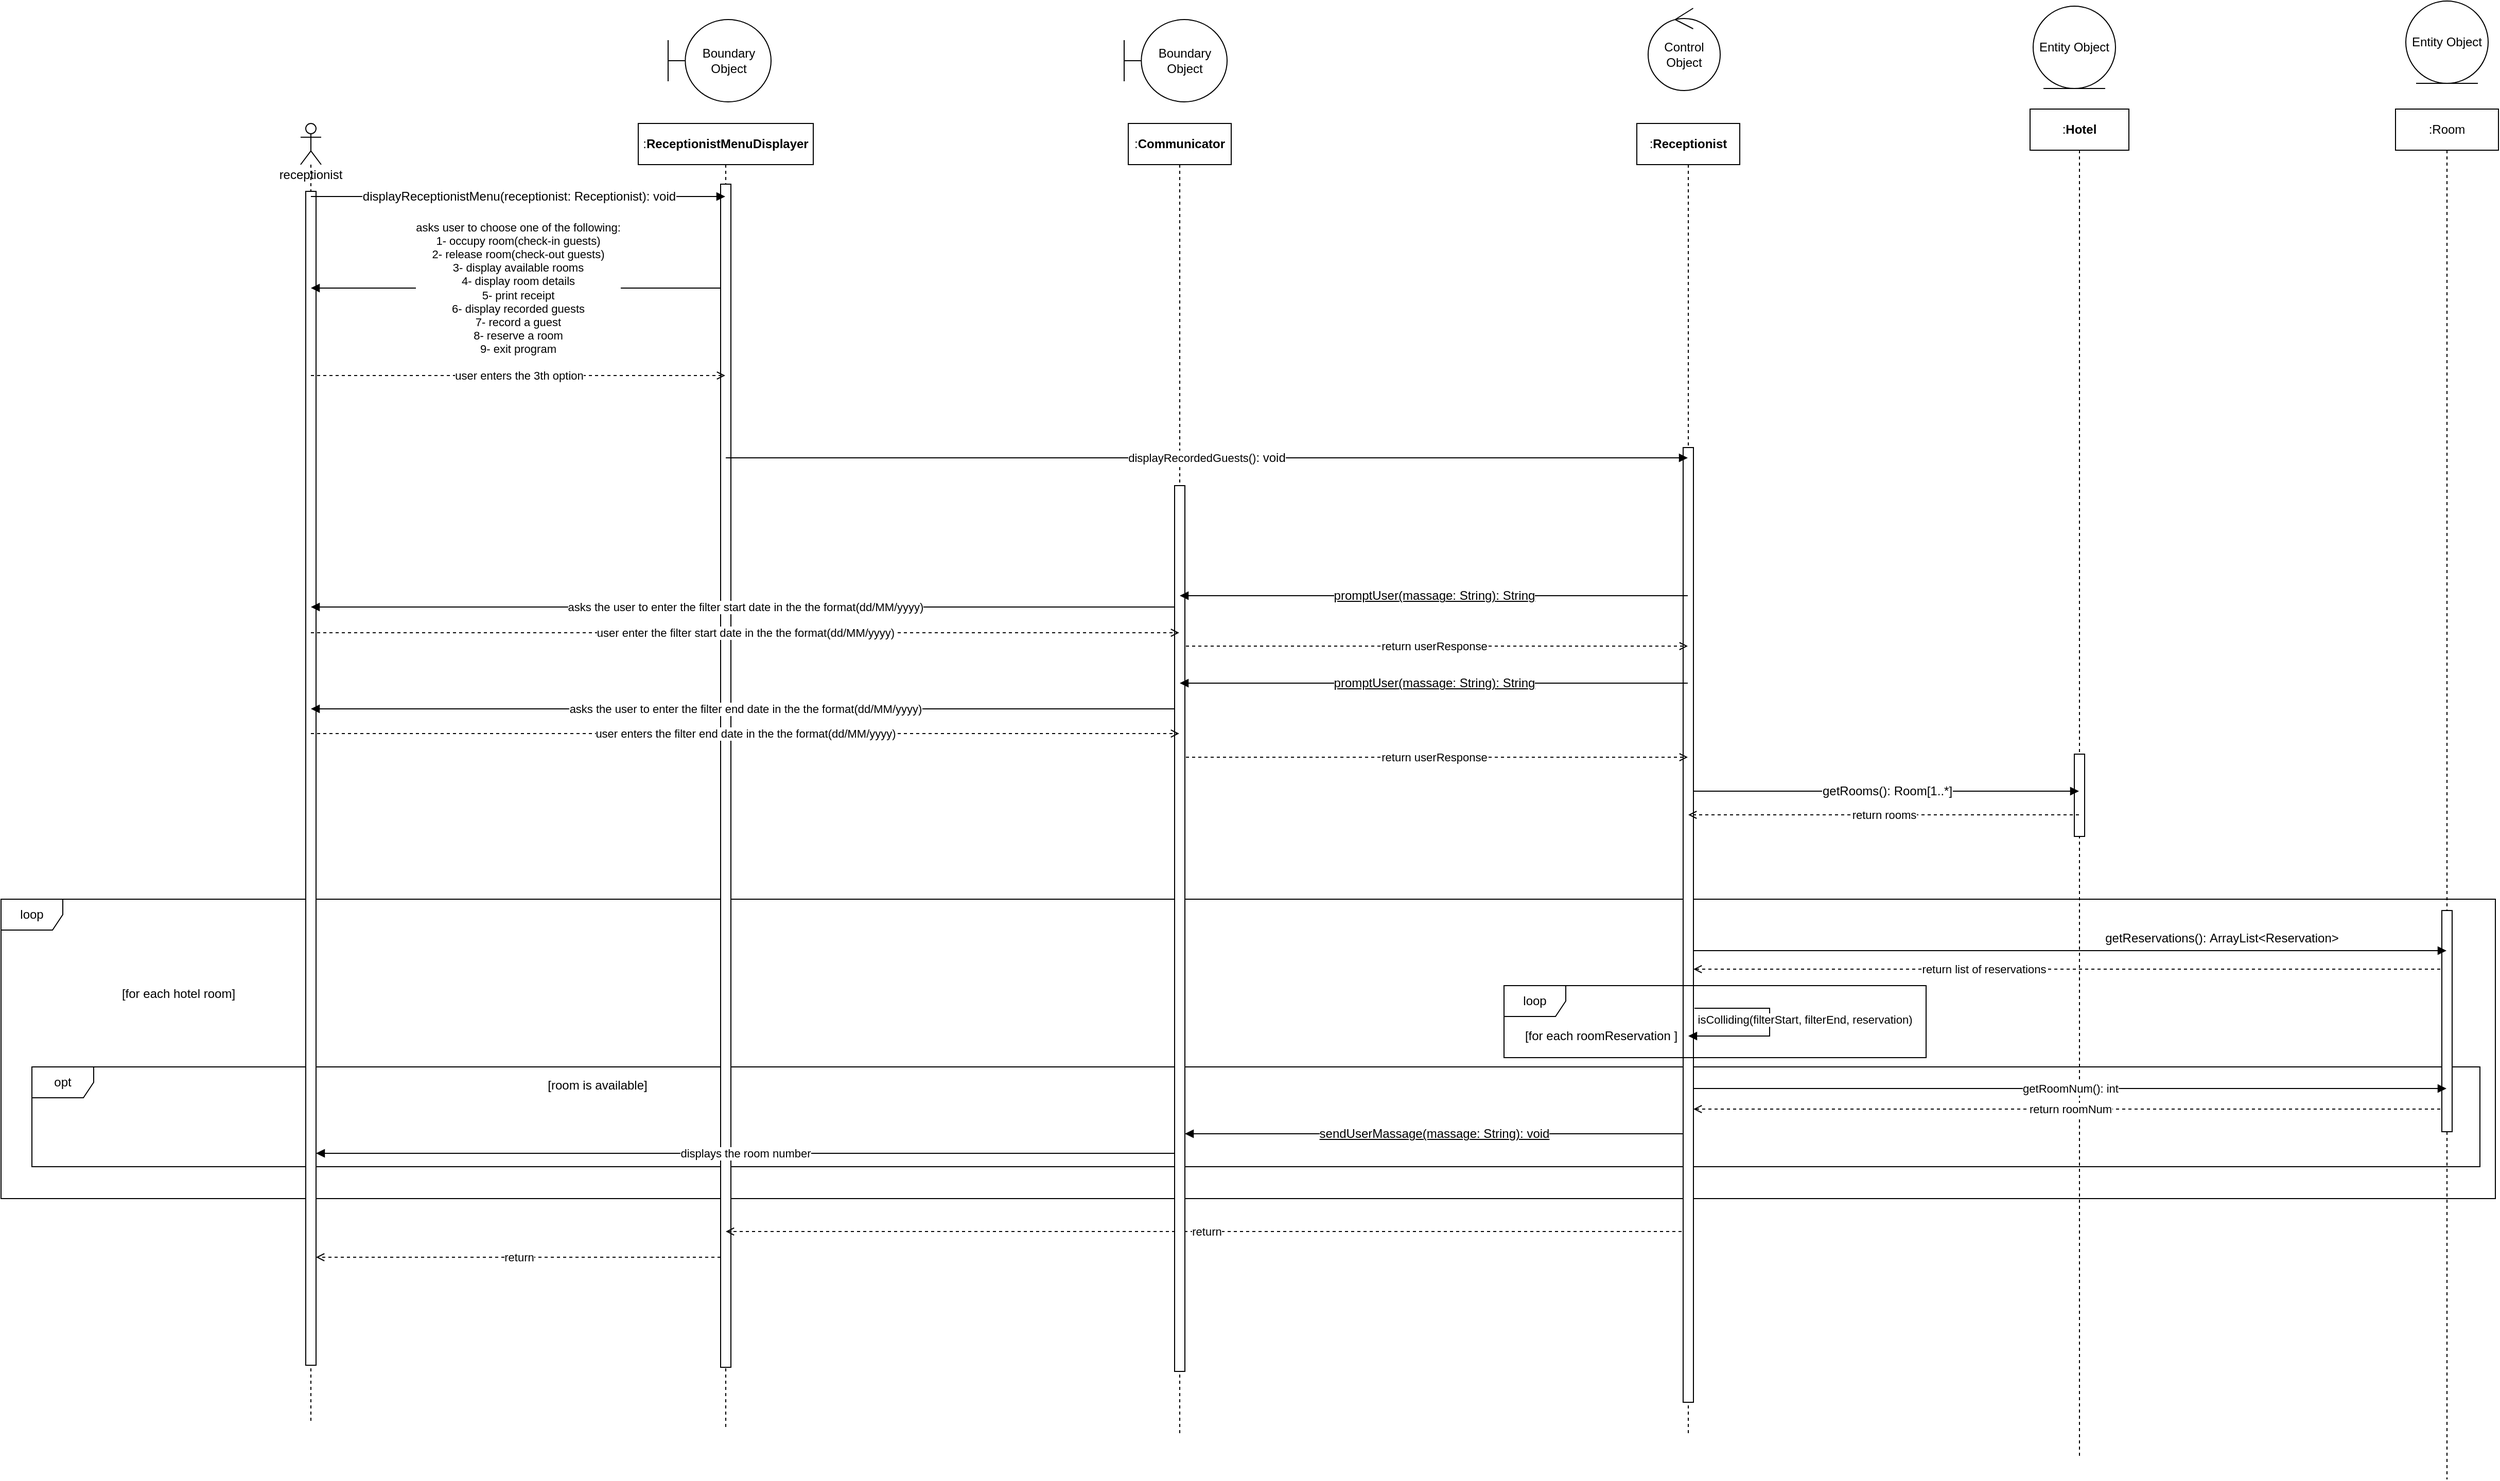 <mxfile version="20.2.3" type="device"><diagram id="dFAAl6t6QIHO_6dN-3qA" name="Page-1"><mxGraphModel dx="1978" dy="1805" grid="0" gridSize="10" guides="1" tooltips="1" connect="1" arrows="1" fold="1" page="0" pageScale="1" pageWidth="827" pageHeight="1169" math="0" shadow="0"><root><mxCell id="0"/><mxCell id="1" parent="0"/><mxCell id="ylGAPLK5L5tSMrjIp1dT-48" value="loop" style="shape=umlFrame;whiteSpace=wrap;html=1;" parent="1" vertex="1"><mxGeometry x="-365" y="230" width="2423" height="291" as="geometry"/></mxCell><mxCell id="l93QUVhdxhZKVWqLAUb6-14" value="" style="group" vertex="1" connectable="0" parent="1"><mxGeometry x="-335" y="393" width="2378" height="97" as="geometry"/></mxCell><mxCell id="l93QUVhdxhZKVWqLAUb6-11" value="opt" style="shape=umlFrame;whiteSpace=wrap;html=1;" vertex="1" parent="l93QUVhdxhZKVWqLAUb6-14"><mxGeometry width="2378" height="97.0" as="geometry"/></mxCell><mxCell id="l93QUVhdxhZKVWqLAUb6-12" value="[room is available]" style="text;html=1;align=center;verticalAlign=middle;resizable=0;points=[];autosize=1;strokeColor=none;fillColor=none;" vertex="1" parent="l93QUVhdxhZKVWqLAUb6-14"><mxGeometry x="491.453" y="5.239" width="115" height="26" as="geometry"/></mxCell><mxCell id="v7xhJGtDUIVpqHfvsUYS-1" value="receptionist" style="shape=umlLifeline;participant=umlActor;perimeter=lifelinePerimeter;whiteSpace=wrap;html=1;container=1;collapsible=0;recursiveResize=0;verticalAlign=top;spacingTop=36;outlineConnect=0;" parent="1" vertex="1"><mxGeometry x="-74" y="-524" width="20" height="1264" as="geometry"/></mxCell><mxCell id="v7xhJGtDUIVpqHfvsUYS-61" value="" style="html=1;points=[];perimeter=orthogonalPerimeter;" parent="v7xhJGtDUIVpqHfvsUYS-1" vertex="1"><mxGeometry x="5" y="66" width="10" height="1141" as="geometry"/></mxCell><mxCell id="v7xhJGtDUIVpqHfvsUYS-8" value="asks user to&amp;nbsp;choose one of the following:&lt;br&gt;1- occupy room(check-in guests)&lt;br&gt;2- release room(check-out guests)&lt;br&gt;3- display available rooms&lt;br&gt;4- display room details&lt;br&gt;5- print receipt&lt;br&gt;6- display recorded guests&lt;br&gt;7- record a guest&lt;br&gt;8- reserve a room&lt;br&gt;9- exit program" style="edgeStyle=none;rounded=0;orthogonalLoop=1;jettySize=auto;html=1;endArrow=block;endFill=1;" parent="1" source="v7xhJGtDUIVpqHfvsUYS-2" target="v7xhJGtDUIVpqHfvsUYS-1" edge="1"><mxGeometry relative="1" as="geometry"><Array as="points"><mxPoint x="108" y="-364"/></Array></mxGeometry></mxCell><mxCell id="v7xhJGtDUIVpqHfvsUYS-2" value=":&lt;span style=&quot;font-weight: 700;&quot;&gt;ReceptionistMenuDisplayer&lt;/span&gt;" style="shape=umlLifeline;perimeter=lifelinePerimeter;whiteSpace=wrap;html=1;container=1;collapsible=0;recursiveResize=0;outlineConnect=0;" parent="1" vertex="1"><mxGeometry x="254" y="-524" width="170" height="1268" as="geometry"/></mxCell><mxCell id="v7xhJGtDUIVpqHfvsUYS-62" value="" style="html=1;points=[];perimeter=orthogonalPerimeter;" parent="v7xhJGtDUIVpqHfvsUYS-2" vertex="1"><mxGeometry x="80" y="59" width="10" height="1150" as="geometry"/></mxCell><mxCell id="l93QUVhdxhZKVWqLAUb6-20" value="return" style="edgeStyle=none;rounded=0;orthogonalLoop=1;jettySize=auto;html=1;dashed=1;startArrow=none;startFill=0;endArrow=open;endFill=0;" edge="1" parent="1" source="v7xhJGtDUIVpqHfvsUYS-3" target="v7xhJGtDUIVpqHfvsUYS-2"><mxGeometry relative="1" as="geometry"><Array as="points"><mxPoint x="720" y="553"/></Array></mxGeometry></mxCell><mxCell id="v7xhJGtDUIVpqHfvsUYS-3" value=":&lt;span style=&quot;font-weight: 700;&quot;&gt;Receptionist&lt;/span&gt;" style="shape=umlLifeline;perimeter=lifelinePerimeter;whiteSpace=wrap;html=1;container=1;collapsible=0;recursiveResize=0;outlineConnect=0;" parent="1" vertex="1"><mxGeometry x="1224" y="-524" width="100" height="1276" as="geometry"/></mxCell><mxCell id="v7xhJGtDUIVpqHfvsUYS-64" value="" style="html=1;points=[];perimeter=orthogonalPerimeter;" parent="v7xhJGtDUIVpqHfvsUYS-3" vertex="1"><mxGeometry x="45" y="315" width="10" height="928" as="geometry"/></mxCell><mxCell id="ylGAPLK5L5tSMrjIp1dT-25" value="&lt;div style=&quot;text-align: left;&quot;&gt;&lt;span style=&quot;text-align: center;&quot;&gt;isColliding(filterStart, filterEnd, reservation)&lt;/span&gt;&lt;br&gt;&lt;/div&gt;" style="rounded=0;orthogonalLoop=1;jettySize=auto;html=1;endArrow=block;endFill=1;" parent="v7xhJGtDUIVpqHfvsUYS-3" target="v7xhJGtDUIVpqHfvsUYS-3" edge="1"><mxGeometry x="-0.061" y="34" relative="1" as="geometry"><Array as="points"><mxPoint x="129" y="860"/><mxPoint x="129" y="887"/><mxPoint x="90" y="887"/></Array><mxPoint x="56" y="860" as="sourcePoint"/><mxPoint x="311.25" y="893" as="targetPoint"/><mxPoint as="offset"/></mxGeometry></mxCell><mxCell id="v7xhJGtDUIVpqHfvsUYS-14" value="asks the user to enter the filter start date in the the format(dd/MM/yyyy)" style="edgeStyle=none;rounded=0;orthogonalLoop=1;jettySize=auto;html=1;endArrow=block;endFill=1;" parent="1" source="v7xhJGtDUIVpqHfvsUYS-4" target="v7xhJGtDUIVpqHfvsUYS-1" edge="1"><mxGeometry relative="1" as="geometry"><Array as="points"><mxPoint x="452" y="-54"/></Array></mxGeometry></mxCell><mxCell id="v7xhJGtDUIVpqHfvsUYS-16" value="return userResponse" style="edgeStyle=none;rounded=0;orthogonalLoop=1;jettySize=auto;html=1;dashed=1;endArrow=open;endFill=0;" parent="1" source="v7xhJGtDUIVpqHfvsUYS-4" target="v7xhJGtDUIVpqHfvsUYS-3" edge="1"><mxGeometry relative="1" as="geometry"><Array as="points"><mxPoint x="1033" y="-16"/></Array></mxGeometry></mxCell><mxCell id="v7xhJGtDUIVpqHfvsUYS-18" value="asks the user to enter the filter end date in the the format(dd/MM/yyyy)" style="edgeStyle=none;rounded=0;orthogonalLoop=1;jettySize=auto;html=1;endArrow=block;endFill=1;" parent="1" source="v7xhJGtDUIVpqHfvsUYS-4" target="v7xhJGtDUIVpqHfvsUYS-1" edge="1"><mxGeometry relative="1" as="geometry"><Array as="points"><mxPoint x="421" y="45"/></Array></mxGeometry></mxCell><mxCell id="v7xhJGtDUIVpqHfvsUYS-20" value="return userResponse" style="rounded=0;orthogonalLoop=1;jettySize=auto;html=1;dashed=1;endArrow=open;endFill=0;" parent="1" source="v7xhJGtDUIVpqHfvsUYS-4" target="v7xhJGtDUIVpqHfvsUYS-3" edge="1"><mxGeometry relative="1" as="geometry"><Array as="points"><mxPoint x="994" y="92"/></Array></mxGeometry></mxCell><mxCell id="v7xhJGtDUIVpqHfvsUYS-4" value=":&lt;span style=&quot;font-weight: 700;&quot;&gt;Communicator&lt;/span&gt;" style="shape=umlLifeline;perimeter=lifelinePerimeter;whiteSpace=wrap;html=1;container=1;collapsible=0;recursiveResize=0;outlineConnect=0;" parent="1" vertex="1"><mxGeometry x="730" y="-524" width="100" height="1273" as="geometry"/></mxCell><mxCell id="v7xhJGtDUIVpqHfvsUYS-63" value="" style="html=1;points=[];perimeter=orthogonalPerimeter;" parent="v7xhJGtDUIVpqHfvsUYS-4" vertex="1"><mxGeometry x="45" y="352" width="10" height="861" as="geometry"/></mxCell><mxCell id="v7xhJGtDUIVpqHfvsUYS-5" value=":&lt;span style=&quot;font-weight: 700;&quot;&gt;Hotel&lt;/span&gt;" style="shape=umlLifeline;perimeter=lifelinePerimeter;whiteSpace=wrap;html=1;container=1;collapsible=0;recursiveResize=0;outlineConnect=0;" parent="1" vertex="1"><mxGeometry x="1606" y="-538" width="96" height="1309" as="geometry"/></mxCell><mxCell id="l93QUVhdxhZKVWqLAUb6-6" value="" style="html=1;points=[];perimeter=orthogonalPerimeter;" vertex="1" parent="v7xhJGtDUIVpqHfvsUYS-5"><mxGeometry x="43" y="627" width="10" height="80" as="geometry"/></mxCell><mxCell id="v7xhJGtDUIVpqHfvsUYS-19" value="user enters the filter end date in the the format(dd/MM/yyyy)" style="edgeStyle=none;rounded=0;orthogonalLoop=1;jettySize=auto;html=1;endArrow=open;endFill=0;dashed=1;" parent="1" source="v7xhJGtDUIVpqHfvsUYS-1" target="v7xhJGtDUIVpqHfvsUYS-4" edge="1"><mxGeometry relative="1" as="geometry"><Array as="points"><mxPoint x="378" y="69"/></Array></mxGeometry></mxCell><mxCell id="v7xhJGtDUIVpqHfvsUYS-15" value="user enter the filter start date in the the format(dd/MM/yyyy)" style="edgeStyle=none;rounded=0;orthogonalLoop=1;jettySize=auto;html=1;endArrow=open;endFill=0;dashed=1;" parent="1" source="v7xhJGtDUIVpqHfvsUYS-1" target="v7xhJGtDUIVpqHfvsUYS-4" edge="1"><mxGeometry relative="1" as="geometry"><Array as="points"><mxPoint x="384" y="-29"/></Array></mxGeometry></mxCell><mxCell id="v7xhJGtDUIVpqHfvsUYS-9" value="user enters the 3th option" style="edgeStyle=none;rounded=0;orthogonalLoop=1;jettySize=auto;html=1;endArrow=open;endFill=0;dashed=1;" parent="1" source="v7xhJGtDUIVpqHfvsUYS-1" target="v7xhJGtDUIVpqHfvsUYS-2" edge="1"><mxGeometry relative="1" as="geometry"><Array as="points"><mxPoint x="145" y="-279"/></Array></mxGeometry></mxCell><mxCell id="v7xhJGtDUIVpqHfvsUYS-7" value="&lt;span style=&quot;font-size: 12px; text-align: left;&quot;&gt;displayReceptionistMenu(receptionist:&amp;nbsp;Receptionist):&amp;nbsp;void&lt;/span&gt;" style="rounded=0;orthogonalLoop=1;jettySize=auto;html=1;endArrow=block;endFill=1;" parent="1" source="v7xhJGtDUIVpqHfvsUYS-1" target="v7xhJGtDUIVpqHfvsUYS-2" edge="1"><mxGeometry relative="1" as="geometry"><mxPoint x="250" y="606.0" as="targetPoint"/><Array as="points"><mxPoint x="135" y="-453"/></Array></mxGeometry></mxCell><mxCell id="v7xhJGtDUIVpqHfvsUYS-13" value="&lt;span style=&quot;font-size: 12px; text-align: left; text-decoration-line: underline;&quot;&gt;promptUser(massage:&amp;nbsp;String):&amp;nbsp;String&lt;/span&gt;" style="edgeStyle=none;rounded=0;orthogonalLoop=1;jettySize=auto;html=1;endArrow=block;endFill=1;" parent="1" source="v7xhJGtDUIVpqHfvsUYS-3" target="v7xhJGtDUIVpqHfvsUYS-4" edge="1"><mxGeometry relative="1" as="geometry"><Array as="points"><mxPoint x="1063" y="-65"/></Array></mxGeometry></mxCell><mxCell id="v7xhJGtDUIVpqHfvsUYS-17" value="&lt;span style=&quot;font-size: 12px; text-align: left; text-decoration-line: underline;&quot;&gt;promptUser(massage:&amp;nbsp;String):&amp;nbsp;String&lt;/span&gt;" style="edgeStyle=none;rounded=0;orthogonalLoop=1;jettySize=auto;html=1;endArrow=block;endFill=1;" parent="1" source="v7xhJGtDUIVpqHfvsUYS-3" target="v7xhJGtDUIVpqHfvsUYS-4" edge="1"><mxGeometry relative="1" as="geometry"><Array as="points"><mxPoint x="1192" y="20"/><mxPoint x="942" y="20"/></Array></mxGeometry></mxCell><mxCell id="v7xhJGtDUIVpqHfvsUYS-10" value="&lt;span style=&quot;text-align: left;&quot;&gt;displayRecordedGuests()&lt;span style=&quot;font-size: 12px;&quot;&gt;: void&lt;/span&gt;&lt;/span&gt;" style="edgeStyle=none;rounded=0;orthogonalLoop=1;jettySize=auto;html=1;endArrow=none;endFill=0;startArrow=block;startFill=1;" parent="1" source="v7xhJGtDUIVpqHfvsUYS-3" target="v7xhJGtDUIVpqHfvsUYS-2" edge="1"><mxGeometry relative="1" as="geometry"><Array as="points"><mxPoint x="743" y="-199"/></Array></mxGeometry></mxCell><mxCell id="v7xhJGtDUIVpqHfvsUYS-67" value="Boundary Object" style="shape=umlBoundary;whiteSpace=wrap;html=1;" parent="1" vertex="1"><mxGeometry x="283" y="-625" width="100" height="80" as="geometry"/></mxCell><mxCell id="v7xhJGtDUIVpqHfvsUYS-68" value="Boundary Object" style="shape=umlBoundary;whiteSpace=wrap;html=1;" parent="1" vertex="1"><mxGeometry x="726" y="-625" width="100" height="80" as="geometry"/></mxCell><mxCell id="v7xhJGtDUIVpqHfvsUYS-69" value="Control Object" style="ellipse;shape=umlControl;whiteSpace=wrap;html=1;" parent="1" vertex="1"><mxGeometry x="1235" y="-636" width="70" height="80" as="geometry"/></mxCell><mxCell id="v7xhJGtDUIVpqHfvsUYS-70" value="Entity Object" style="ellipse;shape=umlEntity;whiteSpace=wrap;html=1;" parent="1" vertex="1"><mxGeometry x="1609" y="-638" width="80" height="80" as="geometry"/></mxCell><mxCell id="ylGAPLK5L5tSMrjIp1dT-42" value="return list of reservations" style="edgeStyle=none;rounded=0;orthogonalLoop=1;jettySize=auto;html=1;endArrow=open;endFill=0;dashed=1;" parent="1" source="l93QUVhdxhZKVWqLAUb6-7" edge="1" target="v7xhJGtDUIVpqHfvsUYS-64"><mxGeometry x="0.229" relative="1" as="geometry"><Array as="points"><mxPoint x="1573" y="298"/></Array><mxPoint x="1598" y="293" as="sourcePoint"/><mxPoint x="1287" y="310" as="targetPoint"/><mxPoint as="offset"/></mxGeometry></mxCell><mxCell id="l93QUVhdxhZKVWqLAUb6-1" value="&lt;span style=&quot;font-size: 12px; text-align: left;&quot;&gt;getRooms():&amp;nbsp;Room[1..*]&lt;/span&gt;" style="rounded=0;orthogonalLoop=1;jettySize=auto;html=1;startArrow=none;startFill=0;endArrow=block;endFill=1;" edge="1" parent="1" source="v7xhJGtDUIVpqHfvsUYS-64" target="v7xhJGtDUIVpqHfvsUYS-5"><mxGeometry relative="1" as="geometry"><Array as="points"><mxPoint x="1539" y="125"/></Array></mxGeometry></mxCell><mxCell id="l93QUVhdxhZKVWqLAUb6-2" value="return rooms" style="edgeStyle=none;rounded=0;orthogonalLoop=1;jettySize=auto;html=1;startArrow=none;startFill=0;endArrow=open;endFill=0;dashed=1;" edge="1" parent="1" source="v7xhJGtDUIVpqHfvsUYS-5" target="v7xhJGtDUIVpqHfvsUYS-3"><mxGeometry relative="1" as="geometry"><Array as="points"><mxPoint x="1533" y="148"/></Array></mxGeometry></mxCell><mxCell id="l93QUVhdxhZKVWqLAUb6-4" value="" style="group" vertex="1" connectable="0" parent="1"><mxGeometry x="1082" y="314" width="423.0" height="70" as="geometry"/></mxCell><mxCell id="l93QUVhdxhZKVWqLAUb6-8" value="" style="group" vertex="1" connectable="0" parent="l93QUVhdxhZKVWqLAUb6-4"><mxGeometry x="13" width="410" height="70" as="geometry"/></mxCell><mxCell id="ylGAPLK5L5tSMrjIp1dT-47" value="loop" style="shape=umlFrame;whiteSpace=wrap;html=1;" parent="l93QUVhdxhZKVWqLAUb6-8" vertex="1"><mxGeometry width="410.0" height="70" as="geometry"/></mxCell><mxCell id="ylGAPLK5L5tSMrjIp1dT-26" value="[for each roomReservation ]" style="text;html=1;align=center;verticalAlign=middle;resizable=0;points=[];autosize=1;strokeColor=none;fillColor=none;" parent="l93QUVhdxhZKVWqLAUb6-8" vertex="1"><mxGeometry x="10.661" y="36.002" width="166" height="26" as="geometry"/></mxCell><mxCell id="l93QUVhdxhZKVWqLAUb6-19" value="return roomNum" style="rounded=0;orthogonalLoop=1;jettySize=auto;html=1;startArrow=none;startFill=0;endArrow=open;endFill=0;dashed=1;" edge="1" parent="1" source="l93QUVhdxhZKVWqLAUb6-7" target="v7xhJGtDUIVpqHfvsUYS-64"><mxGeometry relative="1" as="geometry"><Array as="points"><mxPoint x="1635" y="434"/></Array></mxGeometry></mxCell><mxCell id="l93QUVhdxhZKVWqLAUb6-7" value=":Room" style="shape=umlLifeline;perimeter=lifelinePerimeter;whiteSpace=wrap;html=1;container=1;collapsible=0;recursiveResize=0;outlineConnect=0;" vertex="1" parent="1"><mxGeometry x="1961" y="-538" width="100" height="1332" as="geometry"/></mxCell><mxCell id="l93QUVhdxhZKVWqLAUb6-15" value="" style="html=1;points=[];perimeter=orthogonalPerimeter;" vertex="1" parent="l93QUVhdxhZKVWqLAUb6-7"><mxGeometry x="45" y="779" width="10" height="215" as="geometry"/></mxCell><mxCell id="ylGAPLK5L5tSMrjIp1dT-43" value="&lt;div style=&quot;text-align: center;&quot;&gt;&lt;span style=&quot;text-align: left;&quot;&gt;&lt;span style=&quot;font-size: 12px;&quot;&gt;getReservations():&amp;nbsp;&lt;/span&gt;&lt;/span&gt;&lt;span style=&quot;font-size: 12px;&quot;&gt;ArrayList&amp;lt;Reservation&amp;gt;&lt;/span&gt;&lt;/div&gt;" style="rounded=0;orthogonalLoop=1;jettySize=auto;html=1;endArrow=block;endFill=1;" parent="1" source="v7xhJGtDUIVpqHfvsUYS-64" target="l93QUVhdxhZKVWqLAUb6-7" edge="1"><mxGeometry x="0.401" y="12" relative="1" as="geometry"><Array as="points"><mxPoint x="1588" y="280"/></Array><mxPoint x="1299" y="186" as="sourcePoint"/><mxPoint x="1795" y="299.996" as="targetPoint"/><mxPoint as="offset"/></mxGeometry></mxCell><mxCell id="l93QUVhdxhZKVWqLAUb6-3" value="[for each hotel room]" style="text;html=1;align=center;verticalAlign=middle;resizable=0;points=[];autosize=1;strokeColor=none;fillColor=none;" vertex="1" parent="1"><mxGeometry x="-257.319" y="309.356" width="128" height="26" as="geometry"/></mxCell><mxCell id="l93QUVhdxhZKVWqLAUb6-16" value="&lt;span style=&quot;font-size: 12px; text-align: left; text-decoration-line: underline;&quot;&gt;sendUserMassage(massage: String): void&lt;/span&gt;" style="edgeStyle=none;rounded=0;orthogonalLoop=1;jettySize=auto;html=1;startArrow=none;startFill=0;endArrow=block;endFill=1;" edge="1" parent="1" source="v7xhJGtDUIVpqHfvsUYS-64" target="v7xhJGtDUIVpqHfvsUYS-63"><mxGeometry relative="1" as="geometry"><Array as="points"><mxPoint x="1009" y="458"/></Array></mxGeometry></mxCell><mxCell id="l93QUVhdxhZKVWqLAUb6-17" value="displays the room number" style="edgeStyle=none;rounded=0;orthogonalLoop=1;jettySize=auto;html=1;startArrow=none;startFill=0;endArrow=block;endFill=1;" edge="1" parent="1" source="v7xhJGtDUIVpqHfvsUYS-63" target="v7xhJGtDUIVpqHfvsUYS-61"><mxGeometry relative="1" as="geometry"><Array as="points"><mxPoint x="360" y="477"/></Array></mxGeometry></mxCell><mxCell id="l93QUVhdxhZKVWqLAUb6-18" value="getRoomNum(): int" style="edgeStyle=none;rounded=0;orthogonalLoop=1;jettySize=auto;html=1;startArrow=none;startFill=0;endArrow=block;endFill=1;" edge="1" parent="1" source="v7xhJGtDUIVpqHfvsUYS-64" target="l93QUVhdxhZKVWqLAUb6-7"><mxGeometry relative="1" as="geometry"><Array as="points"><mxPoint x="1648" y="414"/></Array></mxGeometry></mxCell><mxCell id="l93QUVhdxhZKVWqLAUb6-21" value="return" style="edgeStyle=none;rounded=0;orthogonalLoop=1;jettySize=auto;html=1;dashed=1;startArrow=none;startFill=0;endArrow=open;endFill=0;" edge="1" parent="1" source="v7xhJGtDUIVpqHfvsUYS-62" target="v7xhJGtDUIVpqHfvsUYS-61"><mxGeometry relative="1" as="geometry"><Array as="points"><mxPoint x="182" y="578"/></Array></mxGeometry></mxCell><mxCell id="l93QUVhdxhZKVWqLAUb6-22" value="Entity Object" style="ellipse;shape=umlEntity;whiteSpace=wrap;html=1;" vertex="1" parent="1"><mxGeometry x="1971" y="-643" width="80" height="80" as="geometry"/></mxCell></root></mxGraphModel></diagram></mxfile>